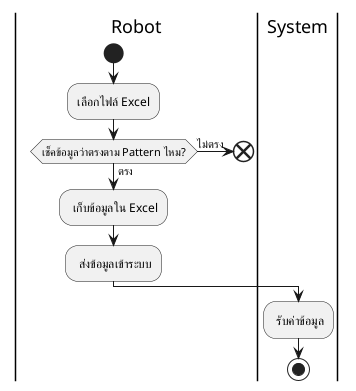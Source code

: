 @startuml
|Robot|
start
:เลือกไฟล์ Excel;
if (เช็คข้อมูลว่าตรงตาม Pattern ไหม?) then (ตรง)
    : เก็บข้อมูลใน Excel;
    : ส่งข้อมูลเข้าระบบ;
|System|
    : รับค่าข้อมูล;
else (ไม่ตรง)
|Robot|    
    end
|System|
endif
stop
@enduml